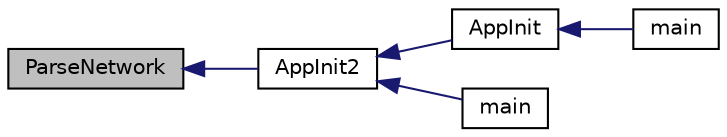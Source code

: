 digraph "ParseNetwork"
{
  edge [fontname="Helvetica",fontsize="10",labelfontname="Helvetica",labelfontsize="10"];
  node [fontname="Helvetica",fontsize="10",shape=record];
  rankdir="LR";
  Node425 [label="ParseNetwork",height=0.2,width=0.4,color="black", fillcolor="grey75", style="filled", fontcolor="black"];
  Node425 -> Node426 [dir="back",color="midnightblue",fontsize="10",style="solid",fontname="Helvetica"];
  Node426 [label="AppInit2",height=0.2,width=0.4,color="black", fillcolor="white", style="filled",URL="$d8/dc0/init_8h.html#a1a4c1bfbf6ba1db77e988b89b9cadfd3",tooltip="Initialize ion. "];
  Node426 -> Node427 [dir="back",color="midnightblue",fontsize="10",style="solid",fontname="Helvetica"];
  Node427 [label="AppInit",height=0.2,width=0.4,color="black", fillcolor="white", style="filled",URL="$d4/d35/iond_8cpp.html#ac59316b767e6984e1285f0531275286b"];
  Node427 -> Node428 [dir="back",color="midnightblue",fontsize="10",style="solid",fontname="Helvetica"];
  Node428 [label="main",height=0.2,width=0.4,color="black", fillcolor="white", style="filled",URL="$d4/d35/iond_8cpp.html#a0ddf1224851353fc92bfbff6f499fa97"];
  Node426 -> Node429 [dir="back",color="midnightblue",fontsize="10",style="solid",fontname="Helvetica"];
  Node429 [label="main",height=0.2,width=0.4,color="black", fillcolor="white", style="filled",URL="$d5/d2d/ion_8cpp.html#a0ddf1224851353fc92bfbff6f499fa97"];
}
